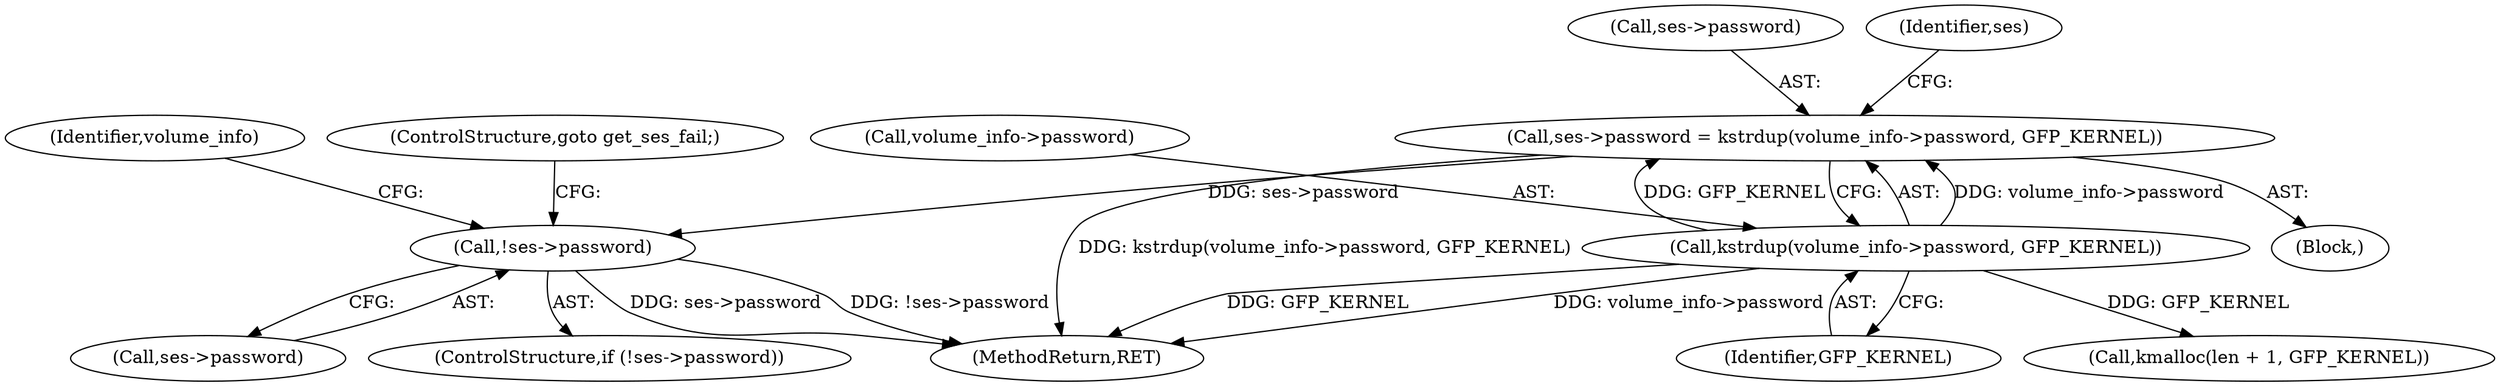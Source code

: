 digraph "0_linux_4ff67b720c02c36e54d55b88c2931879b7db1cd2_0@API" {
"1000273" [label="(Call,ses->password = kstrdup(volume_info->password, GFP_KERNEL))"];
"1000277" [label="(Call,kstrdup(volume_info->password, GFP_KERNEL))"];
"1000283" [label="(Call,!ses->password)"];
"1000281" [label="(Identifier,GFP_KERNEL)"];
"1000390" [label="(MethodReturn,RET)"];
"1000274" [label="(Call,ses->password)"];
"1000273" [label="(Call,ses->password = kstrdup(volume_info->password, GFP_KERNEL))"];
"1000282" [label="(ControlStructure,if (!ses->password))"];
"1000285" [label="(Identifier,ses)"];
"1000272" [label="(Block,)"];
"1000283" [label="(Call,!ses->password)"];
"1000287" [label="(ControlStructure,goto get_ses_fail;)"];
"1000290" [label="(Identifier,volume_info)"];
"1000284" [label="(Call,ses->password)"];
"1000304" [label="(Call,kmalloc(len + 1, GFP_KERNEL))"];
"1000278" [label="(Call,volume_info->password)"];
"1000277" [label="(Call,kstrdup(volume_info->password, GFP_KERNEL))"];
"1000273" -> "1000272"  [label="AST: "];
"1000273" -> "1000277"  [label="CFG: "];
"1000274" -> "1000273"  [label="AST: "];
"1000277" -> "1000273"  [label="AST: "];
"1000285" -> "1000273"  [label="CFG: "];
"1000273" -> "1000390"  [label="DDG: kstrdup(volume_info->password, GFP_KERNEL)"];
"1000277" -> "1000273"  [label="DDG: volume_info->password"];
"1000277" -> "1000273"  [label="DDG: GFP_KERNEL"];
"1000273" -> "1000283"  [label="DDG: ses->password"];
"1000277" -> "1000281"  [label="CFG: "];
"1000278" -> "1000277"  [label="AST: "];
"1000281" -> "1000277"  [label="AST: "];
"1000277" -> "1000390"  [label="DDG: volume_info->password"];
"1000277" -> "1000390"  [label="DDG: GFP_KERNEL"];
"1000277" -> "1000304"  [label="DDG: GFP_KERNEL"];
"1000283" -> "1000282"  [label="AST: "];
"1000283" -> "1000284"  [label="CFG: "];
"1000284" -> "1000283"  [label="AST: "];
"1000287" -> "1000283"  [label="CFG: "];
"1000290" -> "1000283"  [label="CFG: "];
"1000283" -> "1000390"  [label="DDG: ses->password"];
"1000283" -> "1000390"  [label="DDG: !ses->password"];
}
